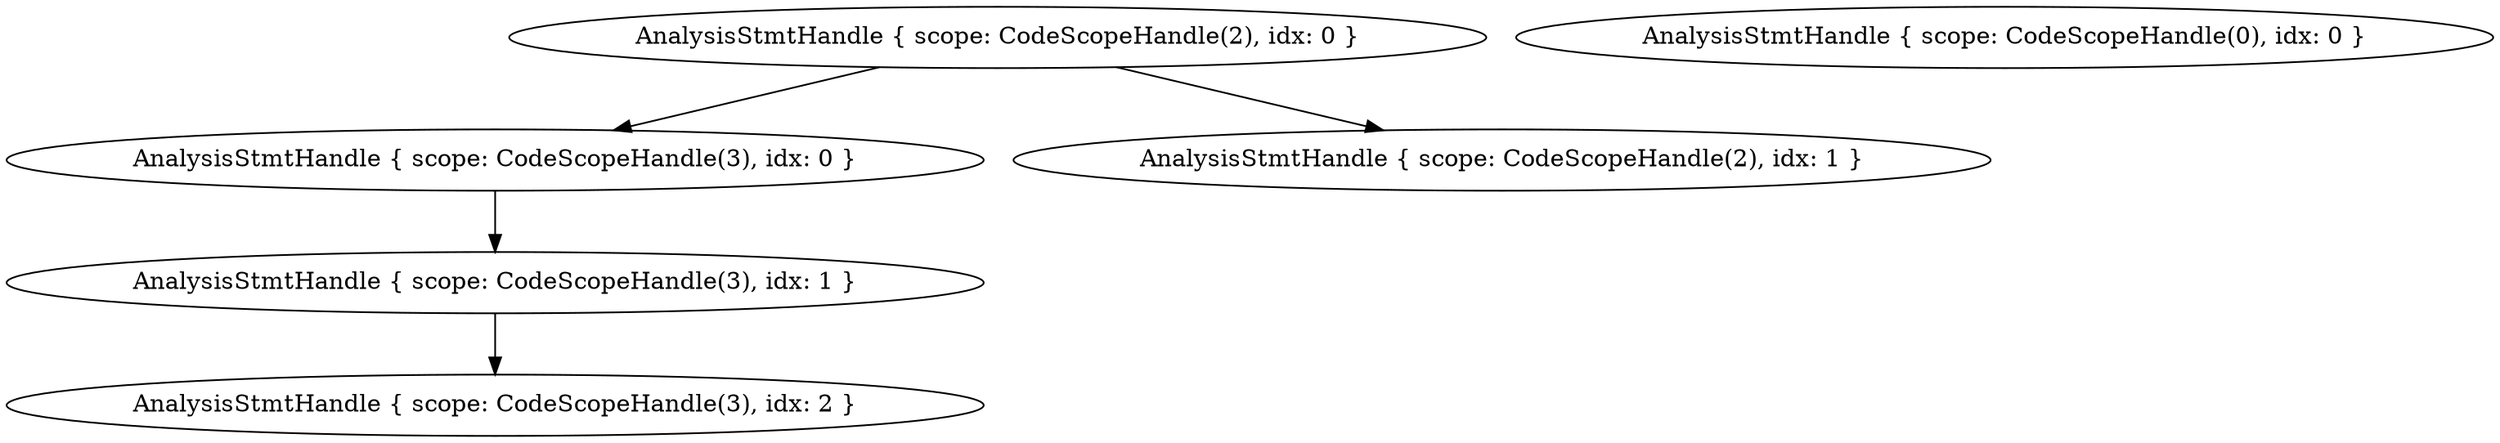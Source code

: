 digraph {
    0 [ label = "AnalysisStmtHandle { scope: CodeScopeHandle(2), idx: 0 }" ]
    1 [ label = "AnalysisStmtHandle { scope: CodeScopeHandle(3), idx: 0 }" ]
    2 [ label = "AnalysisStmtHandle { scope: CodeScopeHandle(3), idx: 1 }" ]
    3 [ label = "AnalysisStmtHandle { scope: CodeScopeHandle(3), idx: 2 }" ]
    4 [ label = "AnalysisStmtHandle { scope: CodeScopeHandle(2), idx: 1 }" ]
    5 [ label = "AnalysisStmtHandle { scope: CodeScopeHandle(0), idx: 0 }" ]
    0 -> 1 [ ]
    1 -> 2 [ ]
    2 -> 3 [ ]
    0 -> 4 [ ]
}
